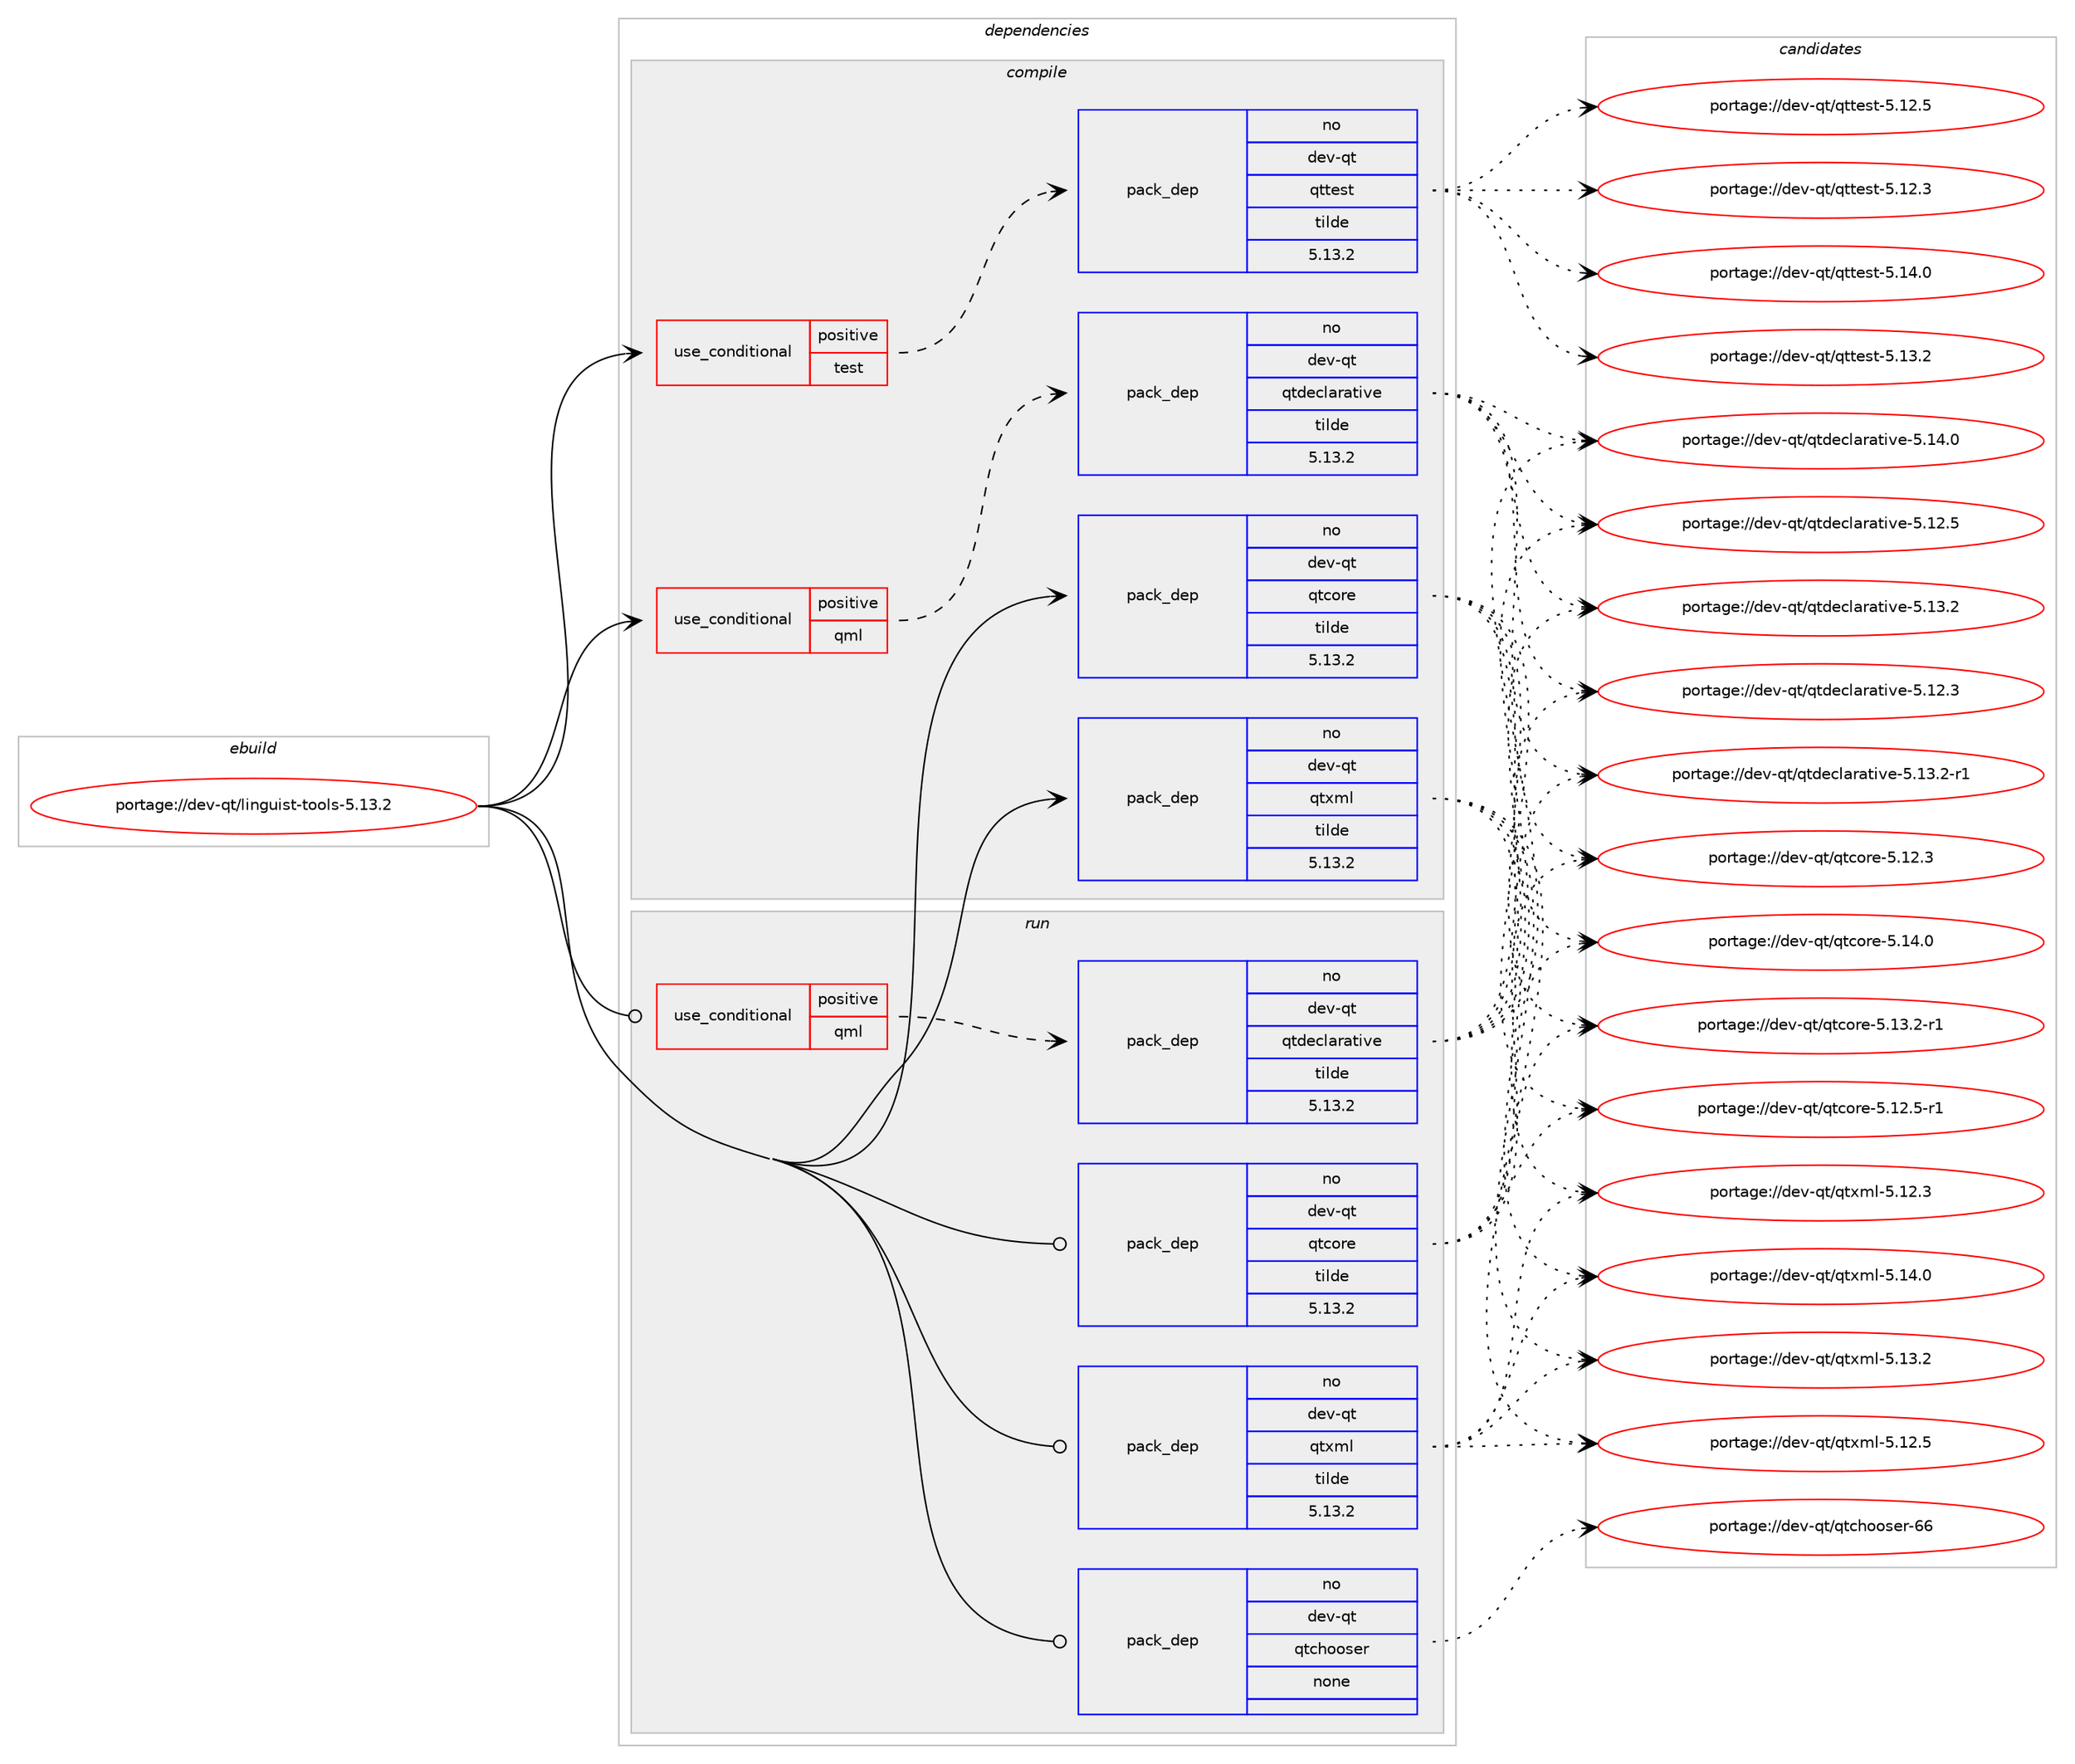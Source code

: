 digraph prolog {

# *************
# Graph options
# *************

newrank=true;
concentrate=true;
compound=true;
graph [rankdir=LR,fontname=Helvetica,fontsize=10,ranksep=1.5];#, ranksep=2.5, nodesep=0.2];
edge  [arrowhead=vee];
node  [fontname=Helvetica,fontsize=10];

# **********
# The ebuild
# **********

subgraph cluster_leftcol {
color=gray;
label=<<i>ebuild</i>>;
id [label="portage://dev-qt/linguist-tools-5.13.2", color=red, width=4, href="../dev-qt/linguist-tools-5.13.2.svg"];
}

# ****************
# The dependencies
# ****************

subgraph cluster_midcol {
color=gray;
label=<<i>dependencies</i>>;
subgraph cluster_compile {
fillcolor="#eeeeee";
style=filled;
label=<<i>compile</i>>;
subgraph cond103038 {
dependency415967 [label=<<TABLE BORDER="0" CELLBORDER="1" CELLSPACING="0" CELLPADDING="4"><TR><TD ROWSPAN="3" CELLPADDING="10">use_conditional</TD></TR><TR><TD>positive</TD></TR><TR><TD>qml</TD></TR></TABLE>>, shape=none, color=red];
subgraph pack308048 {
dependency415968 [label=<<TABLE BORDER="0" CELLBORDER="1" CELLSPACING="0" CELLPADDING="4" WIDTH="220"><TR><TD ROWSPAN="6" CELLPADDING="30">pack_dep</TD></TR><TR><TD WIDTH="110">no</TD></TR><TR><TD>dev-qt</TD></TR><TR><TD>qtdeclarative</TD></TR><TR><TD>tilde</TD></TR><TR><TD>5.13.2</TD></TR></TABLE>>, shape=none, color=blue];
}
dependency415967:e -> dependency415968:w [weight=20,style="dashed",arrowhead="vee"];
}
id:e -> dependency415967:w [weight=20,style="solid",arrowhead="vee"];
subgraph cond103039 {
dependency415969 [label=<<TABLE BORDER="0" CELLBORDER="1" CELLSPACING="0" CELLPADDING="4"><TR><TD ROWSPAN="3" CELLPADDING="10">use_conditional</TD></TR><TR><TD>positive</TD></TR><TR><TD>test</TD></TR></TABLE>>, shape=none, color=red];
subgraph pack308049 {
dependency415970 [label=<<TABLE BORDER="0" CELLBORDER="1" CELLSPACING="0" CELLPADDING="4" WIDTH="220"><TR><TD ROWSPAN="6" CELLPADDING="30">pack_dep</TD></TR><TR><TD WIDTH="110">no</TD></TR><TR><TD>dev-qt</TD></TR><TR><TD>qttest</TD></TR><TR><TD>tilde</TD></TR><TR><TD>5.13.2</TD></TR></TABLE>>, shape=none, color=blue];
}
dependency415969:e -> dependency415970:w [weight=20,style="dashed",arrowhead="vee"];
}
id:e -> dependency415969:w [weight=20,style="solid",arrowhead="vee"];
subgraph pack308050 {
dependency415971 [label=<<TABLE BORDER="0" CELLBORDER="1" CELLSPACING="0" CELLPADDING="4" WIDTH="220"><TR><TD ROWSPAN="6" CELLPADDING="30">pack_dep</TD></TR><TR><TD WIDTH="110">no</TD></TR><TR><TD>dev-qt</TD></TR><TR><TD>qtcore</TD></TR><TR><TD>tilde</TD></TR><TR><TD>5.13.2</TD></TR></TABLE>>, shape=none, color=blue];
}
id:e -> dependency415971:w [weight=20,style="solid",arrowhead="vee"];
subgraph pack308051 {
dependency415972 [label=<<TABLE BORDER="0" CELLBORDER="1" CELLSPACING="0" CELLPADDING="4" WIDTH="220"><TR><TD ROWSPAN="6" CELLPADDING="30">pack_dep</TD></TR><TR><TD WIDTH="110">no</TD></TR><TR><TD>dev-qt</TD></TR><TR><TD>qtxml</TD></TR><TR><TD>tilde</TD></TR><TR><TD>5.13.2</TD></TR></TABLE>>, shape=none, color=blue];
}
id:e -> dependency415972:w [weight=20,style="solid",arrowhead="vee"];
}
subgraph cluster_compileandrun {
fillcolor="#eeeeee";
style=filled;
label=<<i>compile and run</i>>;
}
subgraph cluster_run {
fillcolor="#eeeeee";
style=filled;
label=<<i>run</i>>;
subgraph cond103040 {
dependency415973 [label=<<TABLE BORDER="0" CELLBORDER="1" CELLSPACING="0" CELLPADDING="4"><TR><TD ROWSPAN="3" CELLPADDING="10">use_conditional</TD></TR><TR><TD>positive</TD></TR><TR><TD>qml</TD></TR></TABLE>>, shape=none, color=red];
subgraph pack308052 {
dependency415974 [label=<<TABLE BORDER="0" CELLBORDER="1" CELLSPACING="0" CELLPADDING="4" WIDTH="220"><TR><TD ROWSPAN="6" CELLPADDING="30">pack_dep</TD></TR><TR><TD WIDTH="110">no</TD></TR><TR><TD>dev-qt</TD></TR><TR><TD>qtdeclarative</TD></TR><TR><TD>tilde</TD></TR><TR><TD>5.13.2</TD></TR></TABLE>>, shape=none, color=blue];
}
dependency415973:e -> dependency415974:w [weight=20,style="dashed",arrowhead="vee"];
}
id:e -> dependency415973:w [weight=20,style="solid",arrowhead="odot"];
subgraph pack308053 {
dependency415975 [label=<<TABLE BORDER="0" CELLBORDER="1" CELLSPACING="0" CELLPADDING="4" WIDTH="220"><TR><TD ROWSPAN="6" CELLPADDING="30">pack_dep</TD></TR><TR><TD WIDTH="110">no</TD></TR><TR><TD>dev-qt</TD></TR><TR><TD>qtchooser</TD></TR><TR><TD>none</TD></TR><TR><TD></TD></TR></TABLE>>, shape=none, color=blue];
}
id:e -> dependency415975:w [weight=20,style="solid",arrowhead="odot"];
subgraph pack308054 {
dependency415976 [label=<<TABLE BORDER="0" CELLBORDER="1" CELLSPACING="0" CELLPADDING="4" WIDTH="220"><TR><TD ROWSPAN="6" CELLPADDING="30">pack_dep</TD></TR><TR><TD WIDTH="110">no</TD></TR><TR><TD>dev-qt</TD></TR><TR><TD>qtcore</TD></TR><TR><TD>tilde</TD></TR><TR><TD>5.13.2</TD></TR></TABLE>>, shape=none, color=blue];
}
id:e -> dependency415976:w [weight=20,style="solid",arrowhead="odot"];
subgraph pack308055 {
dependency415977 [label=<<TABLE BORDER="0" CELLBORDER="1" CELLSPACING="0" CELLPADDING="4" WIDTH="220"><TR><TD ROWSPAN="6" CELLPADDING="30">pack_dep</TD></TR><TR><TD WIDTH="110">no</TD></TR><TR><TD>dev-qt</TD></TR><TR><TD>qtxml</TD></TR><TR><TD>tilde</TD></TR><TR><TD>5.13.2</TD></TR></TABLE>>, shape=none, color=blue];
}
id:e -> dependency415977:w [weight=20,style="solid",arrowhead="odot"];
}
}

# **************
# The candidates
# **************

subgraph cluster_choices {
rank=same;
color=gray;
label=<<i>candidates</i>>;

subgraph choice308048 {
color=black;
nodesep=1;
choice100101118451131164711311610010199108971149711610511810145534649524648 [label="portage://dev-qt/qtdeclarative-5.14.0", color=red, width=4,href="../dev-qt/qtdeclarative-5.14.0.svg"];
choice1001011184511311647113116100101991089711497116105118101455346495146504511449 [label="portage://dev-qt/qtdeclarative-5.13.2-r1", color=red, width=4,href="../dev-qt/qtdeclarative-5.13.2-r1.svg"];
choice100101118451131164711311610010199108971149711610511810145534649514650 [label="portage://dev-qt/qtdeclarative-5.13.2", color=red, width=4,href="../dev-qt/qtdeclarative-5.13.2.svg"];
choice100101118451131164711311610010199108971149711610511810145534649504653 [label="portage://dev-qt/qtdeclarative-5.12.5", color=red, width=4,href="../dev-qt/qtdeclarative-5.12.5.svg"];
choice100101118451131164711311610010199108971149711610511810145534649504651 [label="portage://dev-qt/qtdeclarative-5.12.3", color=red, width=4,href="../dev-qt/qtdeclarative-5.12.3.svg"];
dependency415968:e -> choice100101118451131164711311610010199108971149711610511810145534649524648:w [style=dotted,weight="100"];
dependency415968:e -> choice1001011184511311647113116100101991089711497116105118101455346495146504511449:w [style=dotted,weight="100"];
dependency415968:e -> choice100101118451131164711311610010199108971149711610511810145534649514650:w [style=dotted,weight="100"];
dependency415968:e -> choice100101118451131164711311610010199108971149711610511810145534649504653:w [style=dotted,weight="100"];
dependency415968:e -> choice100101118451131164711311610010199108971149711610511810145534649504651:w [style=dotted,weight="100"];
}
subgraph choice308049 {
color=black;
nodesep=1;
choice100101118451131164711311611610111511645534649524648 [label="portage://dev-qt/qttest-5.14.0", color=red, width=4,href="../dev-qt/qttest-5.14.0.svg"];
choice100101118451131164711311611610111511645534649514650 [label="portage://dev-qt/qttest-5.13.2", color=red, width=4,href="../dev-qt/qttest-5.13.2.svg"];
choice100101118451131164711311611610111511645534649504653 [label="portage://dev-qt/qttest-5.12.5", color=red, width=4,href="../dev-qt/qttest-5.12.5.svg"];
choice100101118451131164711311611610111511645534649504651 [label="portage://dev-qt/qttest-5.12.3", color=red, width=4,href="../dev-qt/qttest-5.12.3.svg"];
dependency415970:e -> choice100101118451131164711311611610111511645534649524648:w [style=dotted,weight="100"];
dependency415970:e -> choice100101118451131164711311611610111511645534649514650:w [style=dotted,weight="100"];
dependency415970:e -> choice100101118451131164711311611610111511645534649504653:w [style=dotted,weight="100"];
dependency415970:e -> choice100101118451131164711311611610111511645534649504651:w [style=dotted,weight="100"];
}
subgraph choice308050 {
color=black;
nodesep=1;
choice10010111845113116471131169911111410145534649524648 [label="portage://dev-qt/qtcore-5.14.0", color=red, width=4,href="../dev-qt/qtcore-5.14.0.svg"];
choice100101118451131164711311699111114101455346495146504511449 [label="portage://dev-qt/qtcore-5.13.2-r1", color=red, width=4,href="../dev-qt/qtcore-5.13.2-r1.svg"];
choice100101118451131164711311699111114101455346495046534511449 [label="portage://dev-qt/qtcore-5.12.5-r1", color=red, width=4,href="../dev-qt/qtcore-5.12.5-r1.svg"];
choice10010111845113116471131169911111410145534649504651 [label="portage://dev-qt/qtcore-5.12.3", color=red, width=4,href="../dev-qt/qtcore-5.12.3.svg"];
dependency415971:e -> choice10010111845113116471131169911111410145534649524648:w [style=dotted,weight="100"];
dependency415971:e -> choice100101118451131164711311699111114101455346495146504511449:w [style=dotted,weight="100"];
dependency415971:e -> choice100101118451131164711311699111114101455346495046534511449:w [style=dotted,weight="100"];
dependency415971:e -> choice10010111845113116471131169911111410145534649504651:w [style=dotted,weight="100"];
}
subgraph choice308051 {
color=black;
nodesep=1;
choice100101118451131164711311612010910845534649524648 [label="portage://dev-qt/qtxml-5.14.0", color=red, width=4,href="../dev-qt/qtxml-5.14.0.svg"];
choice100101118451131164711311612010910845534649514650 [label="portage://dev-qt/qtxml-5.13.2", color=red, width=4,href="../dev-qt/qtxml-5.13.2.svg"];
choice100101118451131164711311612010910845534649504653 [label="portage://dev-qt/qtxml-5.12.5", color=red, width=4,href="../dev-qt/qtxml-5.12.5.svg"];
choice100101118451131164711311612010910845534649504651 [label="portage://dev-qt/qtxml-5.12.3", color=red, width=4,href="../dev-qt/qtxml-5.12.3.svg"];
dependency415972:e -> choice100101118451131164711311612010910845534649524648:w [style=dotted,weight="100"];
dependency415972:e -> choice100101118451131164711311612010910845534649514650:w [style=dotted,weight="100"];
dependency415972:e -> choice100101118451131164711311612010910845534649504653:w [style=dotted,weight="100"];
dependency415972:e -> choice100101118451131164711311612010910845534649504651:w [style=dotted,weight="100"];
}
subgraph choice308052 {
color=black;
nodesep=1;
choice100101118451131164711311610010199108971149711610511810145534649524648 [label="portage://dev-qt/qtdeclarative-5.14.0", color=red, width=4,href="../dev-qt/qtdeclarative-5.14.0.svg"];
choice1001011184511311647113116100101991089711497116105118101455346495146504511449 [label="portage://dev-qt/qtdeclarative-5.13.2-r1", color=red, width=4,href="../dev-qt/qtdeclarative-5.13.2-r1.svg"];
choice100101118451131164711311610010199108971149711610511810145534649514650 [label="portage://dev-qt/qtdeclarative-5.13.2", color=red, width=4,href="../dev-qt/qtdeclarative-5.13.2.svg"];
choice100101118451131164711311610010199108971149711610511810145534649504653 [label="portage://dev-qt/qtdeclarative-5.12.5", color=red, width=4,href="../dev-qt/qtdeclarative-5.12.5.svg"];
choice100101118451131164711311610010199108971149711610511810145534649504651 [label="portage://dev-qt/qtdeclarative-5.12.3", color=red, width=4,href="../dev-qt/qtdeclarative-5.12.3.svg"];
dependency415974:e -> choice100101118451131164711311610010199108971149711610511810145534649524648:w [style=dotted,weight="100"];
dependency415974:e -> choice1001011184511311647113116100101991089711497116105118101455346495146504511449:w [style=dotted,weight="100"];
dependency415974:e -> choice100101118451131164711311610010199108971149711610511810145534649514650:w [style=dotted,weight="100"];
dependency415974:e -> choice100101118451131164711311610010199108971149711610511810145534649504653:w [style=dotted,weight="100"];
dependency415974:e -> choice100101118451131164711311610010199108971149711610511810145534649504651:w [style=dotted,weight="100"];
}
subgraph choice308053 {
color=black;
nodesep=1;
choice100101118451131164711311699104111111115101114455454 [label="portage://dev-qt/qtchooser-66", color=red, width=4,href="../dev-qt/qtchooser-66.svg"];
dependency415975:e -> choice100101118451131164711311699104111111115101114455454:w [style=dotted,weight="100"];
}
subgraph choice308054 {
color=black;
nodesep=1;
choice10010111845113116471131169911111410145534649524648 [label="portage://dev-qt/qtcore-5.14.0", color=red, width=4,href="../dev-qt/qtcore-5.14.0.svg"];
choice100101118451131164711311699111114101455346495146504511449 [label="portage://dev-qt/qtcore-5.13.2-r1", color=red, width=4,href="../dev-qt/qtcore-5.13.2-r1.svg"];
choice100101118451131164711311699111114101455346495046534511449 [label="portage://dev-qt/qtcore-5.12.5-r1", color=red, width=4,href="../dev-qt/qtcore-5.12.5-r1.svg"];
choice10010111845113116471131169911111410145534649504651 [label="portage://dev-qt/qtcore-5.12.3", color=red, width=4,href="../dev-qt/qtcore-5.12.3.svg"];
dependency415976:e -> choice10010111845113116471131169911111410145534649524648:w [style=dotted,weight="100"];
dependency415976:e -> choice100101118451131164711311699111114101455346495146504511449:w [style=dotted,weight="100"];
dependency415976:e -> choice100101118451131164711311699111114101455346495046534511449:w [style=dotted,weight="100"];
dependency415976:e -> choice10010111845113116471131169911111410145534649504651:w [style=dotted,weight="100"];
}
subgraph choice308055 {
color=black;
nodesep=1;
choice100101118451131164711311612010910845534649524648 [label="portage://dev-qt/qtxml-5.14.0", color=red, width=4,href="../dev-qt/qtxml-5.14.0.svg"];
choice100101118451131164711311612010910845534649514650 [label="portage://dev-qt/qtxml-5.13.2", color=red, width=4,href="../dev-qt/qtxml-5.13.2.svg"];
choice100101118451131164711311612010910845534649504653 [label="portage://dev-qt/qtxml-5.12.5", color=red, width=4,href="../dev-qt/qtxml-5.12.5.svg"];
choice100101118451131164711311612010910845534649504651 [label="portage://dev-qt/qtxml-5.12.3", color=red, width=4,href="../dev-qt/qtxml-5.12.3.svg"];
dependency415977:e -> choice100101118451131164711311612010910845534649524648:w [style=dotted,weight="100"];
dependency415977:e -> choice100101118451131164711311612010910845534649514650:w [style=dotted,weight="100"];
dependency415977:e -> choice100101118451131164711311612010910845534649504653:w [style=dotted,weight="100"];
dependency415977:e -> choice100101118451131164711311612010910845534649504651:w [style=dotted,weight="100"];
}
}

}
